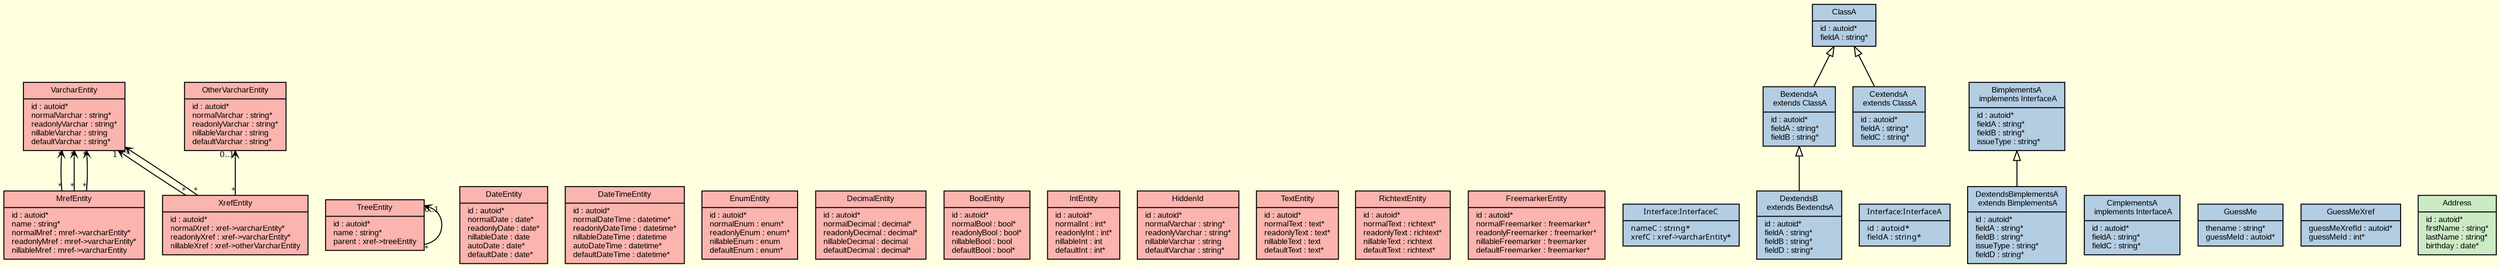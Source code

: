 digraph G {
        color = "white"
		compound = true
		fontname = "Bitstream Vera Sans"
		fontsize = 8
		pagedir="TB"
		rankdir="BT"
		bgcolor = "lightyellow"  
		labelfloat = "true"
		mode = "hier"
		overlap = "false"
		splines = "true"
		layers = "1:2"
		clusterrank = "local"
		outputorder="edgesfirst"

        node [
			fontname = "Arial"
            fontsize = 8
            shape = "record"
            color = "#808080"
            style="filled"
            fillcolor = "white"
            layer = "2"
            colorscheme = pastel19
        ]

        edge [
                fontname = "Bitstream Vera Sans"
                fontsize = 8
                layer = "1"
        ]

/* entities outside modules*/
               "VarcharEntity" [
                	    style = "filled"
                	    fillcolor =  "white"
			        	fontname = "Arial"
			        	fontcolor = "black"
			        	color = "black"
                
                        label = "{VarcharEntity|id : autoid*\lnormalVarchar : string*\lreadonlyVarchar : string*\lnillableVarchar : string\ldefaultVarchar : string*\l}"
                ]

               "OtherVarcharEntity" [
                	    style = "filled"
                	    fillcolor =  "white"
			        	fontname = "Arial"
			        	fontcolor = "black"
			        	color = "black"
                
                        label = "{OtherVarcharEntity|id : autoid*\lnormalVarchar : string*\lreadonlyVarchar : string*\lnillableVarchar : string\ldefaultVarchar : string*\l}"
                ]

               "XrefEntity" [
                	    style = "filled"
                	    fillcolor =  "white"
			        	fontname = "Arial"
			        	fontcolor = "black"
			        	color = "black"
                
                        label = "{XrefEntity|id : autoid*\lnormalXref : xref-&gt;varcharEntity*\lreadonlyXref : xref-&gt;varcharEntity*\lnillableXref : xref-&gt;otherVarcharEntity\l}"
                ]

               "TreeEntity" [
                	    style = "filled"
                	    fillcolor =  "white"
			        	fontname = "Arial"
			        	fontcolor = "black"
			        	color = "black"
                
                        label = "{TreeEntity|id : autoid*\lname : string*\lparent : xref-&gt;treeEntity\l}"
                ]

               "DateEntity" [
                	    style = "filled"
                	    fillcolor =  "white"
			        	fontname = "Arial"
			        	fontcolor = "black"
			        	color = "black"
                
                        label = "{DateEntity|id : autoid*\lnormalDate : date*\lreadonlyDate : date*\lnillableDate : date\lautoDate : date*\ldefaultDate : date*\l}"
                ]

               "DateTimeEntity" [
                	    style = "filled"
                	    fillcolor =  "white"
			        	fontname = "Arial"
			        	fontcolor = "black"
			        	color = "black"
                
                        label = "{DateTimeEntity|id : autoid*\lnormalDateTime : datetime*\lreadonlyDateTime : datetime*\lnillableDateTime : datetime\lautoDateTime : datetime*\ldefaultDateTime : datetime*\l}"
                ]

               "MrefEntity" [
                	    style = "filled"
                	    fillcolor =  "white"
			        	fontname = "Arial"
			        	fontcolor = "black"
			        	color = "black"
                
                        label = "{MrefEntity|id : autoid*\lname : string*\lnormalMref : mref-&gt;varcharEntity*\lreadonlyMref : mref-&gt;varcharEntity*\lnillableMref : mref-&gt;varcharEntity\l}"
                ]

               "EnumEntity" [
                	    style = "filled"
                	    fillcolor =  "white"
			        	fontname = "Arial"
			        	fontcolor = "black"
			        	color = "black"
                
                        label = "{EnumEntity|id : autoid*\lnormalEnum : enum*\lreadonlyEnum : enum*\lnillableEnum : enum\ldefaultEnum : enum*\l}"
                ]

               "DecimalEntity" [
                	    style = "filled"
                	    fillcolor =  "white"
			        	fontname = "Arial"
			        	fontcolor = "black"
			        	color = "black"
                
                        label = "{DecimalEntity|id : autoid*\lnormalDecimal : decimal*\lreadonlyDecimal : decimal*\lnillableDecimal : decimal\ldefaultDecimal : decimal*\l}"
                ]

               "BoolEntity" [
                	    style = "filled"
                	    fillcolor =  "white"
			        	fontname = "Arial"
			        	fontcolor = "black"
			        	color = "black"
                
                        label = "{BoolEntity|id : autoid*\lnormalBool : bool*\lreadonlyBool : bool*\lnillableBool : bool\ldefaultBool : bool*\l}"
                ]

               "IntEntity" [
                	    style = "filled"
                	    fillcolor =  "white"
			        	fontname = "Arial"
			        	fontcolor = "black"
			        	color = "black"
                
                        label = "{IntEntity|id : autoid*\lnormalInt : int*\lreadonlyInt : int*\lnillableInt : int\ldefaultInt : int*\l}"
                ]

               "HiddenId" [
                	    style = "filled"
                	    fillcolor =  "white"
			        	fontname = "Arial"
			        	fontcolor = "black"
			        	color = "black"
                
                        label = "{HiddenId|id : autoid*\lnormalVarchar : string*\lreadonlyVarchar : string*\lnillableVarchar : string\ldefaultVarchar : string*\l}"
                ]

               "TextEntity" [
                	    style = "filled"
                	    fillcolor =  "white"
			        	fontname = "Arial"
			        	fontcolor = "black"
			        	color = "black"
                
                        label = "{TextEntity|id : autoid*\lnormalText : text*\lreadonlyText : text*\lnillableText : text\ldefaultText : text*\l}"
                ]

               "RichtextEntity" [
                	    style = "filled"
                	    fillcolor =  "white"
			        	fontname = "Arial"
			        	fontcolor = "black"
			        	color = "black"
                
                        label = "{RichtextEntity|id : autoid*\lnormalText : richtext*\lreadonlyText : richtext*\lnillableText : richtext\ldefaultText : richtext*\l}"
                ]

               "FreemarkerEntity" [
                	    style = "filled"
                	    fillcolor =  "white"
			        	fontname = "Arial"
			        	fontcolor = "black"
			        	color = "black"
                
                        label = "{FreemarkerEntity|id : autoid*\lnormalFreemarker : freemarker*\lreadonlyFreemarker : freemarker*\lnillableFreemarker : freemarker\ldefaultFreemarker : freemarker*\l}"
                ]

               "InterfaceC" [
                	    style = "filled"
                	    fillcolor =  "white"
			        	fontname = "Arial-Italic"
			        	fontcolor = "dimgrey"
			        	color = "dimgrey"
                
                        label = "{Interface:InterfaceC|nameC : string*\lxrefC : xref-&gt;varcharEntity*\l}"
                ]

               "ClassA" [
                	    style = "filled"
                	    fillcolor =  "white"
			        	fontname = "Arial"
			        	fontcolor = "black"
			        	color = "black"
                
                        label = "{ClassA|id : autoid*\lfieldA : string*\l}"
                ]

               "BextendsA" [
                	    style = "filled"
                	    fillcolor =  "white"
			        	fontname = "Arial"
			        	fontcolor = "black"
			        	color = "black"
                
                        label = "{BextendsA\n extends classA|id : autoid*\lfieldA : string*\lfieldB : string*\l}"
                ]

               "CextendsA" [
                	    style = "filled"
                	    fillcolor =  "white"
			        	fontname = "Arial"
			        	fontcolor = "black"
			        	color = "black"
                
                        label = "{CextendsA\n extends classA|id : autoid*\lfieldA : string*\lfieldC : string*\l}"
                ]

               "DextendsB" [
                	    style = "filled"
                	    fillcolor =  "white"
			        	fontname = "Arial"
			        	fontcolor = "black"
			        	color = "black"
                
                        label = "{DextendsB\n extends bextendsA|id : autoid*\lfieldA : string*\lfieldB : string*\lfieldD : string*\l}"
                ]

               "InterfaceA" [
                	    style = "filled"
                	    fillcolor =  "white"
			        	fontname = "Arial-Italic"
			        	fontcolor = "dimgrey"
			        	color = "dimgrey"
                
                        label = "{Interface:InterfaceA|id : autoid*\lfieldA : string*\l}"
                ]

               "BimplementsA" [
                	    style = "filled"
                	    fillcolor =  "white"
			        	fontname = "Arial"
			        	fontcolor = "black"
			        	color = "black"
                
                        label = "{BimplementsA\n implements InterfaceA|id : autoid*\lfieldA : string*\lfieldB : string*\lissueType : string*\l}"
                ]

               "CimplementsA" [
                	    style = "filled"
                	    fillcolor =  "white"
			        	fontname = "Arial"
			        	fontcolor = "black"
			        	color = "black"
                
                        label = "{CimplementsA\n implements InterfaceA|id : autoid*\lfieldA : string*\lfieldC : string*\l}"
                ]

               "DextendsBimplementsA" [
                	    style = "filled"
                	    fillcolor =  "white"
			        	fontname = "Arial"
			        	fontcolor = "black"
			        	color = "black"
                
                        label = "{DextendsBimplementsA\n extends bimplementsA|id : autoid*\lfieldA : string*\lfieldB : string*\lissueType : string*\lfieldD : string*\l}"
                ]

               "GuessMe" [
                	    style = "filled"
                	    fillcolor =  "white"
			        	fontname = "Arial"
			        	fontcolor = "black"
			        	color = "black"
                
                        label = "{GuessMe|thename : string*\lguessMeId : autoid*\l}"
                ]

               "GuessMeXref" [
                	    style = "filled"
                	    fillcolor =  "white"
			        	fontname = "Arial"
			        	fontcolor = "black"
			        	color = "black"
                
                        label = "{GuessMeXref|guessMeXrefId : autoid*\lguessMeId : int*\l}"
                ]

               "Address" [
                	    style = "filled"
                	    fillcolor =  "white"
			        	fontname = "Arial"
			        	fontcolor = "black"
			        	color = "black"
                
                        label = "{Address|id : autoid*\lfirstName : string*\llastName : string*\lbirthday : date*\l}"
                ]

/*entities inside modules*/
/*        subgraph cluster_0 {
        		rankdir = "TB"
        		pagedir = "TB"
                label = "org.molgenis.test.fields"
                labelloc = bottom
				fillcolor = "white"
                style="filled"*/

                "VarcharEntity" [
                	    style = "filled"
                	    fillcolor =  "1"
			        	fontname = "Arial"
			        	fontcolor = "black"
			        	color = "black"
                
                        label = "{VarcharEntity|id : autoid*\lnormalVarchar : string*\lreadonlyVarchar : string*\lnillableVarchar : string\ldefaultVarchar : string*\l}"
                ]
                "OtherVarcharEntity" [
                	    style = "filled"
                	    fillcolor =  "1"
			        	fontname = "Arial"
			        	fontcolor = "black"
			        	color = "black"
                
                        label = "{OtherVarcharEntity|id : autoid*\lnormalVarchar : string*\lreadonlyVarchar : string*\lnillableVarchar : string\ldefaultVarchar : string*\l}"
                ]
                "XrefEntity" [
                	    style = "filled"
                	    fillcolor =  "1"
			        	fontname = "Arial"
			        	fontcolor = "black"
			        	color = "black"
                
                        label = "{XrefEntity|id : autoid*\lnormalXref : xref-&gt;varcharEntity*\lreadonlyXref : xref-&gt;varcharEntity*\lnillableXref : xref-&gt;otherVarcharEntity\l}"
                ]
                "TreeEntity" [
                	    style = "filled"
                	    fillcolor =  "1"
			        	fontname = "Arial"
			        	fontcolor = "black"
			        	color = "black"
                
                        label = "{TreeEntity|id : autoid*\lname : string*\lparent : xref-&gt;treeEntity\l}"
                ]
                "DateEntity" [
                	    style = "filled"
                	    fillcolor =  "1"
			        	fontname = "Arial"
			        	fontcolor = "black"
			        	color = "black"
                
                        label = "{DateEntity|id : autoid*\lnormalDate : date*\lreadonlyDate : date*\lnillableDate : date\lautoDate : date*\ldefaultDate : date*\l}"
                ]
                "DateTimeEntity" [
                	    style = "filled"
                	    fillcolor =  "1"
			        	fontname = "Arial"
			        	fontcolor = "black"
			        	color = "black"
                
                        label = "{DateTimeEntity|id : autoid*\lnormalDateTime : datetime*\lreadonlyDateTime : datetime*\lnillableDateTime : datetime\lautoDateTime : datetime*\ldefaultDateTime : datetime*\l}"
                ]
                "MrefEntity" [
                	    style = "filled"
                	    fillcolor =  "1"
			        	fontname = "Arial"
			        	fontcolor = "black"
			        	color = "black"
                
                        label = "{MrefEntity|id : autoid*\lname : string*\lnormalMref : mref-&gt;varcharEntity*\lreadonlyMref : mref-&gt;varcharEntity*\lnillableMref : mref-&gt;varcharEntity\l}"
                ]
                "EnumEntity" [
                	    style = "filled"
                	    fillcolor =  "1"
			        	fontname = "Arial"
			        	fontcolor = "black"
			        	color = "black"
                
                        label = "{EnumEntity|id : autoid*\lnormalEnum : enum*\lreadonlyEnum : enum*\lnillableEnum : enum\ldefaultEnum : enum*\l}"
                ]
                "DecimalEntity" [
                	    style = "filled"
                	    fillcolor =  "1"
			        	fontname = "Arial"
			        	fontcolor = "black"
			        	color = "black"
                
                        label = "{DecimalEntity|id : autoid*\lnormalDecimal : decimal*\lreadonlyDecimal : decimal*\lnillableDecimal : decimal\ldefaultDecimal : decimal*\l}"
                ]
                "BoolEntity" [
                	    style = "filled"
                	    fillcolor =  "1"
			        	fontname = "Arial"
			        	fontcolor = "black"
			        	color = "black"
                
                        label = "{BoolEntity|id : autoid*\lnormalBool : bool*\lreadonlyBool : bool*\lnillableBool : bool\ldefaultBool : bool*\l}"
                ]
                "IntEntity" [
                	    style = "filled"
                	    fillcolor =  "1"
			        	fontname = "Arial"
			        	fontcolor = "black"
			        	color = "black"
                
                        label = "{IntEntity|id : autoid*\lnormalInt : int*\lreadonlyInt : int*\lnillableInt : int\ldefaultInt : int*\l}"
                ]
                "HiddenId" [
                	    style = "filled"
                	    fillcolor =  "1"
			        	fontname = "Arial"
			        	fontcolor = "black"
			        	color = "black"
                
                        label = "{HiddenId|id : autoid*\lnormalVarchar : string*\lreadonlyVarchar : string*\lnillableVarchar : string\ldefaultVarchar : string*\l}"
                ]
                "TextEntity" [
                	    style = "filled"
                	    fillcolor =  "1"
			        	fontname = "Arial"
			        	fontcolor = "black"
			        	color = "black"
                
                        label = "{TextEntity|id : autoid*\lnormalText : text*\lreadonlyText : text*\lnillableText : text\ldefaultText : text*\l}"
                ]
                "RichtextEntity" [
                	    style = "filled"
                	    fillcolor =  "1"
			        	fontname = "Arial"
			        	fontcolor = "black"
			        	color = "black"
                
                        label = "{RichtextEntity|id : autoid*\lnormalText : richtext*\lreadonlyText : richtext*\lnillableText : richtext\ldefaultText : richtext*\l}"
                ]
                "FreemarkerEntity" [
                	    style = "filled"
                	    fillcolor =  "1"
			        	fontname = "Arial"
			        	fontcolor = "black"
			        	color = "black"
                
                        label = "{FreemarkerEntity|id : autoid*\lnormalFreemarker : freemarker*\lreadonlyFreemarker : freemarker*\lnillableFreemarker : freemarker\ldefaultFreemarker : freemarker*\l}"
                ]
/*        }  */
/*        subgraph cluster_1 {
        		rankdir = "TB"
        		pagedir = "TB"
                label = "org.molgenis.test.inheritance"
                labelloc = bottom
				fillcolor = "white"
                style="filled"*/

                "InterfaceC" [
                	    style = "filled"
                	    fillcolor =  "2"
			        	fontname = "Arial-Italic"
			        	fontcolor = "dimgrey"
			        	color = "dimgrey"
                
                        label = "{Interface:InterfaceC|nameC : string*\lxrefC : xref-&gt;varcharEntity*\l}"
                ]
                "ClassA" [
                	    style = "filled"
                	    fillcolor =  "2"
			        	fontname = "Arial"
			        	fontcolor = "black"
			        	color = "black"
                
                        label = "{ClassA|id : autoid*\lfieldA : string*\l}"
                ]
                "BextendsA" [
                	    style = "filled"
                	    fillcolor =  "2"
			        	fontname = "Arial"
			        	fontcolor = "black"
			        	color = "black"
                
                        label = "{BextendsA\n extends ClassA|id : autoid*\lfieldA : string*\lfieldB : string*\l}"
                ]
                "CextendsA" [
                	    style = "filled"
                	    fillcolor =  "2"
			        	fontname = "Arial"
			        	fontcolor = "black"
			        	color = "black"
                
                        label = "{CextendsA\n extends ClassA|id : autoid*\lfieldA : string*\lfieldC : string*\l}"
                ]
                "DextendsB" [
                	    style = "filled"
                	    fillcolor =  "2"
			        	fontname = "Arial"
			        	fontcolor = "black"
			        	color = "black"
                
                        label = "{DextendsB\n extends BextendsA|id : autoid*\lfieldA : string*\lfieldB : string*\lfieldD : string*\l}"
                ]
                "InterfaceA" [
                	    style = "filled"
                	    fillcolor =  "2"
			        	fontname = "Arial-Italic"
			        	fontcolor = "dimgrey"
			        	color = "dimgrey"
                
                        label = "{Interface:InterfaceA|id : autoid*\lfieldA : string*\l}"
                ]
                "BimplementsA" [
                	    style = "filled"
                	    fillcolor =  "2"
			        	fontname = "Arial"
			        	fontcolor = "black"
			        	color = "black"
                
                        label = "{BimplementsA\n implements InterfaceA|id : autoid*\lfieldA : string*\lfieldB : string*\lissueType : string*\l}"
                ]
                "CimplementsA" [
                	    style = "filled"
                	    fillcolor =  "2"
			        	fontname = "Arial"
			        	fontcolor = "black"
			        	color = "black"
                
                        label = "{CimplementsA\n implements InterfaceA|id : autoid*\lfieldA : string*\lfieldC : string*\l}"
                ]
                "DextendsBimplementsA" [
                	    style = "filled"
                	    fillcolor =  "2"
			        	fontname = "Arial"
			        	fontcolor = "black"
			        	color = "black"
                
                        label = "{DextendsBimplementsA\n extends BimplementsA|id : autoid*\lfieldA : string*\lfieldB : string*\lissueType : string*\lfieldD : string*\l}"
                ]
                "GuessMe" [
                	    style = "filled"
                	    fillcolor =  "2"
			        	fontname = "Arial"
			        	fontcolor = "black"
			        	color = "black"
                
                        label = "{GuessMe|thename : string*\lguessMeId : autoid*\l}"
                ]
                "GuessMeXref" [
                	    style = "filled"
                	    fillcolor =  "2"
			        	fontname = "Arial"
			        	fontcolor = "black"
			        	color = "black"
                
                        label = "{GuessMeXref|guessMeXrefId : autoid*\lguessMeId : int*\l}"
                ]
/*        }  */
/*        subgraph cluster_2 {
        		rankdir = "TB"
        		pagedir = "TB"
                label = "org.molgenis.test"
                labelloc = bottom
				fillcolor = "white"
                style="filled"*/

                "Address" [
                	    style = "filled"
                	    fillcolor =  "3"
			        	fontname = "Arial"
			        	fontcolor = "black"
			        	color = "black"
                
                        label = "{Address|id : autoid*\lfirstName : string*\llastName : string*\lbirthday : date*\l}"
                ]
/*        }  */

/*interface relationships*/
        edge [
                arrowhead = "empty"
                color = "#808080"
        ]

/*inheritance relationships*/
        edge [
                arrowhead = "empty"
                color = "black"
        ]
        
        "BextendsA" -> "ClassA"
        "CextendsA" -> "ClassA"
        "DextendsB" -> "BextendsA"
        "DextendsBimplementsA" -> "BimplementsA"

/*one to many 'xref' foreign key relationships*/
        edge [
                arrowhead = "open"
                arrowsize = 0.6
        ]
		"XrefEntity" -> "VarcharEntity" [
			headlabel = "1"
			taillabel = "*"
		]
		"XrefEntity" -> "VarcharEntity" [
			headlabel = "1"
			taillabel = "*"
		]
		"XrefEntity" -> "OtherVarcharEntity" [
			headlabel = "0..1"
			taillabel = "*"
		]
		"TreeEntity" -> "TreeEntity" [
			headlabel = "0..1"
			taillabel = "*"
		]
        
        
/*many to many 'mref' foreign key relationships*/
        edge [
             arrowtail = "open"
             color = "black"
             headlabel = "*"
             taillabel = "*"
             arrowsize = 0.6
        ]
		"MrefEntity" -> "VarcharEntity"[
			]
		"MrefEntity" -> "VarcharEntity"[
			]
		"MrefEntity" -> "VarcharEntity"[
			]
}